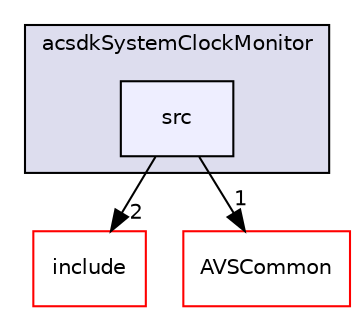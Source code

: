 digraph "/workplace/avs-device-sdk/core/acsdkSystemClockMonitor/src" {
  compound=true
  node [ fontsize="10", fontname="Helvetica"];
  edge [ labelfontsize="10", labelfontname="Helvetica"];
  subgraph clusterdir_a75b81623657c8016f8a3814f6ad93db {
    graph [ bgcolor="#ddddee", pencolor="black", label="acsdkSystemClockMonitor" fontname="Helvetica", fontsize="10", URL="dir_a75b81623657c8016f8a3814f6ad93db.html"]
  dir_60222db980a66d8fa031bcaf642c5863 [shape=box, label="src", style="filled", fillcolor="#eeeeff", pencolor="black", URL="dir_60222db980a66d8fa031bcaf642c5863.html"];
  }
  dir_1b7bd8613db1a05906df498f7c571108 [shape=box label="include" fillcolor="white" style="filled" color="red" URL="dir_1b7bd8613db1a05906df498f7c571108.html"];
  dir_13e65effb2bde530b17b3d5eefcd0266 [shape=box label="AVSCommon" fillcolor="white" style="filled" color="red" URL="dir_13e65effb2bde530b17b3d5eefcd0266.html"];
  dir_60222db980a66d8fa031bcaf642c5863->dir_1b7bd8613db1a05906df498f7c571108 [headlabel="2", labeldistance=1.5 headhref="dir_000493_000491.html"];
  dir_60222db980a66d8fa031bcaf642c5863->dir_13e65effb2bde530b17b3d5eefcd0266 [headlabel="1", labeldistance=1.5 headhref="dir_000493_000017.html"];
}
